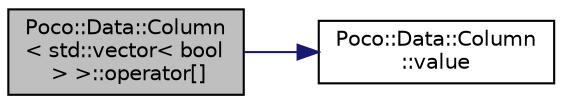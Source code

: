 digraph "Poco::Data::Column&lt; std::vector&lt; bool &gt; &gt;::operator[]"
{
 // LATEX_PDF_SIZE
  edge [fontname="Helvetica",fontsize="10",labelfontname="Helvetica",labelfontsize="10"];
  node [fontname="Helvetica",fontsize="10",shape=record];
  rankdir="LR";
  Node1 [label="Poco::Data::Column\l\< std::vector\< bool\l \> \>::operator[]",height=0.2,width=0.4,color="black", fillcolor="grey75", style="filled", fontcolor="black",tooltip="Returns the field value in specified row."];
  Node1 -> Node2 [color="midnightblue",fontsize="10",style="solid"];
  Node2 [label="Poco::Data::Column\l::value",height=0.2,width=0.4,color="black", fillcolor="white", style="filled",URL="$classPoco_1_1Data_1_1Column.html#a353cdd7bae97480b7df4671336cf3330",tooltip="Returns the field value in specified row."];
}
